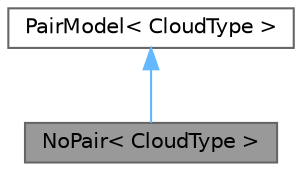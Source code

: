 digraph "NoPair&lt; CloudType &gt;"
{
 // LATEX_PDF_SIZE
  bgcolor="transparent";
  edge [fontname=Helvetica,fontsize=10,labelfontname=Helvetica,labelfontsize=10];
  node [fontname=Helvetica,fontsize=10,shape=box,height=0.2,width=0.4];
  Node1 [id="Node000001",label="NoPair\< CloudType \>",height=0.2,width=0.4,color="gray40", fillcolor="grey60", style="filled", fontcolor="black",tooltip="Placeholder for 'none' option."];
  Node2 -> Node1 [id="edge1_Node000001_Node000002",dir="back",color="steelblue1",style="solid",tooltip=" "];
  Node2 [id="Node000002",label="PairModel\< CloudType \>",height=0.2,width=0.4,color="gray40", fillcolor="white", style="filled",URL="$classFoam_1_1PairModel.html",tooltip="Templated pair interaction class."];
}
